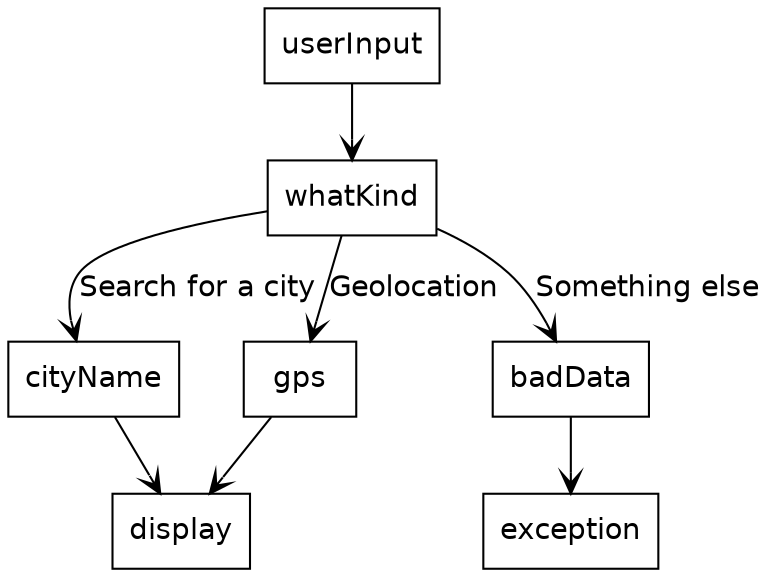 digraph G {
	/* first, set the default settings */
	node [fontname="Helvetica", shape=box];
	edge [arrowhead=vee, fontname="Helvetica"];

	/* second, declare what actually appears as a variable /
	userInput [label="User enters data"];
	whatKind [label="What kind of data was it?",shape=diamond]:
	cityName [abel="City name"];
	gps [label="GPS coordinates"];
	badData [label="Malicious or incompetent"];
	display [label="Display HTL formatted weather data"];
	exception [label="Throw an exception"];

	/* finally, connect them */
	userInput -> whatKind;
	whatKind -> cityName [label="Search for a city"];
	whatKind -> gps [label="Geolocation"];
	whatKind -> badData [label="Something else"];
	badData -> exception;
	cityName -> display;
	gps -> display;
}